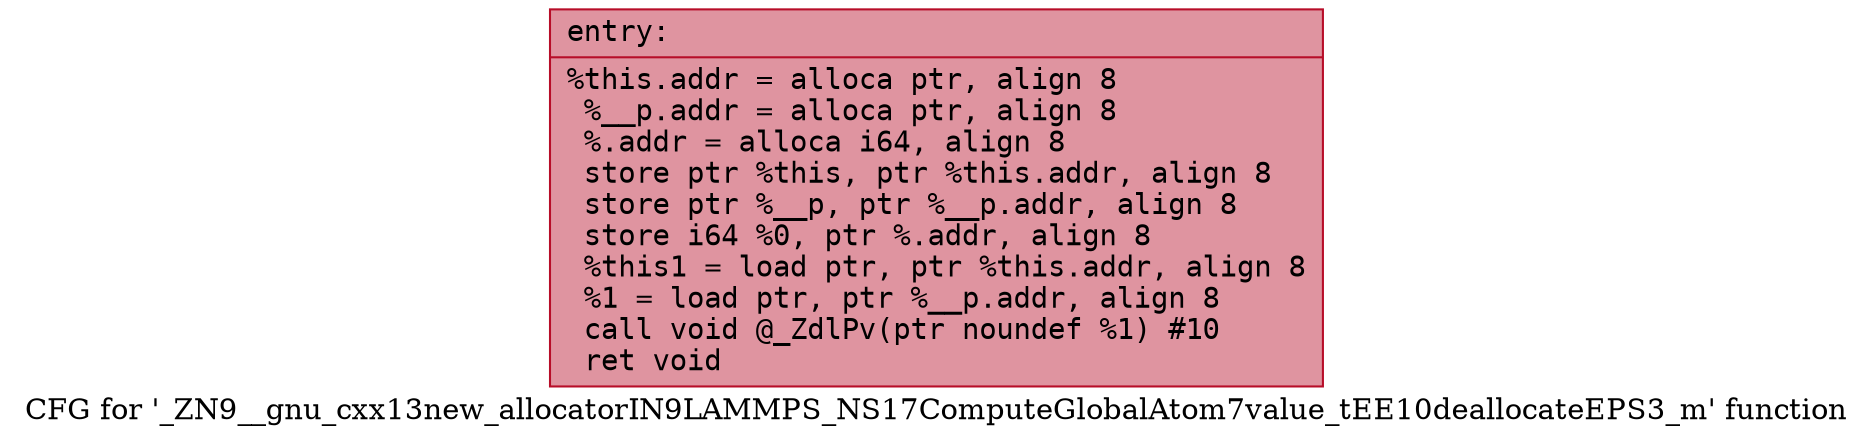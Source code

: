 digraph "CFG for '_ZN9__gnu_cxx13new_allocatorIN9LAMMPS_NS17ComputeGlobalAtom7value_tEE10deallocateEPS3_m' function" {
	label="CFG for '_ZN9__gnu_cxx13new_allocatorIN9LAMMPS_NS17ComputeGlobalAtom7value_tEE10deallocateEPS3_m' function";

	Node0x56131eaddfa0 [shape=record,color="#b70d28ff", style=filled, fillcolor="#b70d2870" fontname="Courier",label="{entry:\l|  %this.addr = alloca ptr, align 8\l  %__p.addr = alloca ptr, align 8\l  %.addr = alloca i64, align 8\l  store ptr %this, ptr %this.addr, align 8\l  store ptr %__p, ptr %__p.addr, align 8\l  store i64 %0, ptr %.addr, align 8\l  %this1 = load ptr, ptr %this.addr, align 8\l  %1 = load ptr, ptr %__p.addr, align 8\l  call void @_ZdlPv(ptr noundef %1) #10\l  ret void\l}"];
}
